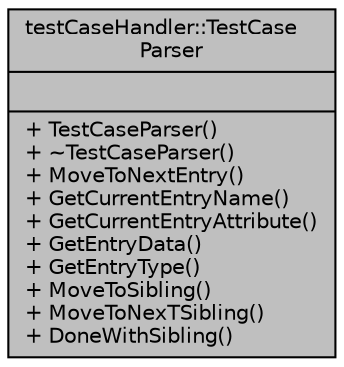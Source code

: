 digraph "testCaseHandler::TestCaseParser"
{
 // INTERACTIVE_SVG=YES
 // LATEX_PDF_SIZE
  edge [fontname="Helvetica",fontsize="10",labelfontname="Helvetica",labelfontsize="10"];
  node [fontname="Helvetica",fontsize="10",shape=record];
  Node1 [label="{testCaseHandler::TestCase\lParser\n||+ TestCaseParser()\l+ ~TestCaseParser()\l+ MoveToNextEntry()\l+ GetCurrentEntryName()\l+ GetCurrentEntryAttribute()\l+ GetEntryData()\l+ GetEntryType()\l+ MoveToSibling()\l+ MoveToNexTSibling()\l+ DoneWithSibling()\l}",height=0.2,width=0.4,color="black", fillcolor="grey75", style="filled", fontcolor="black",tooltip=" "];
}
